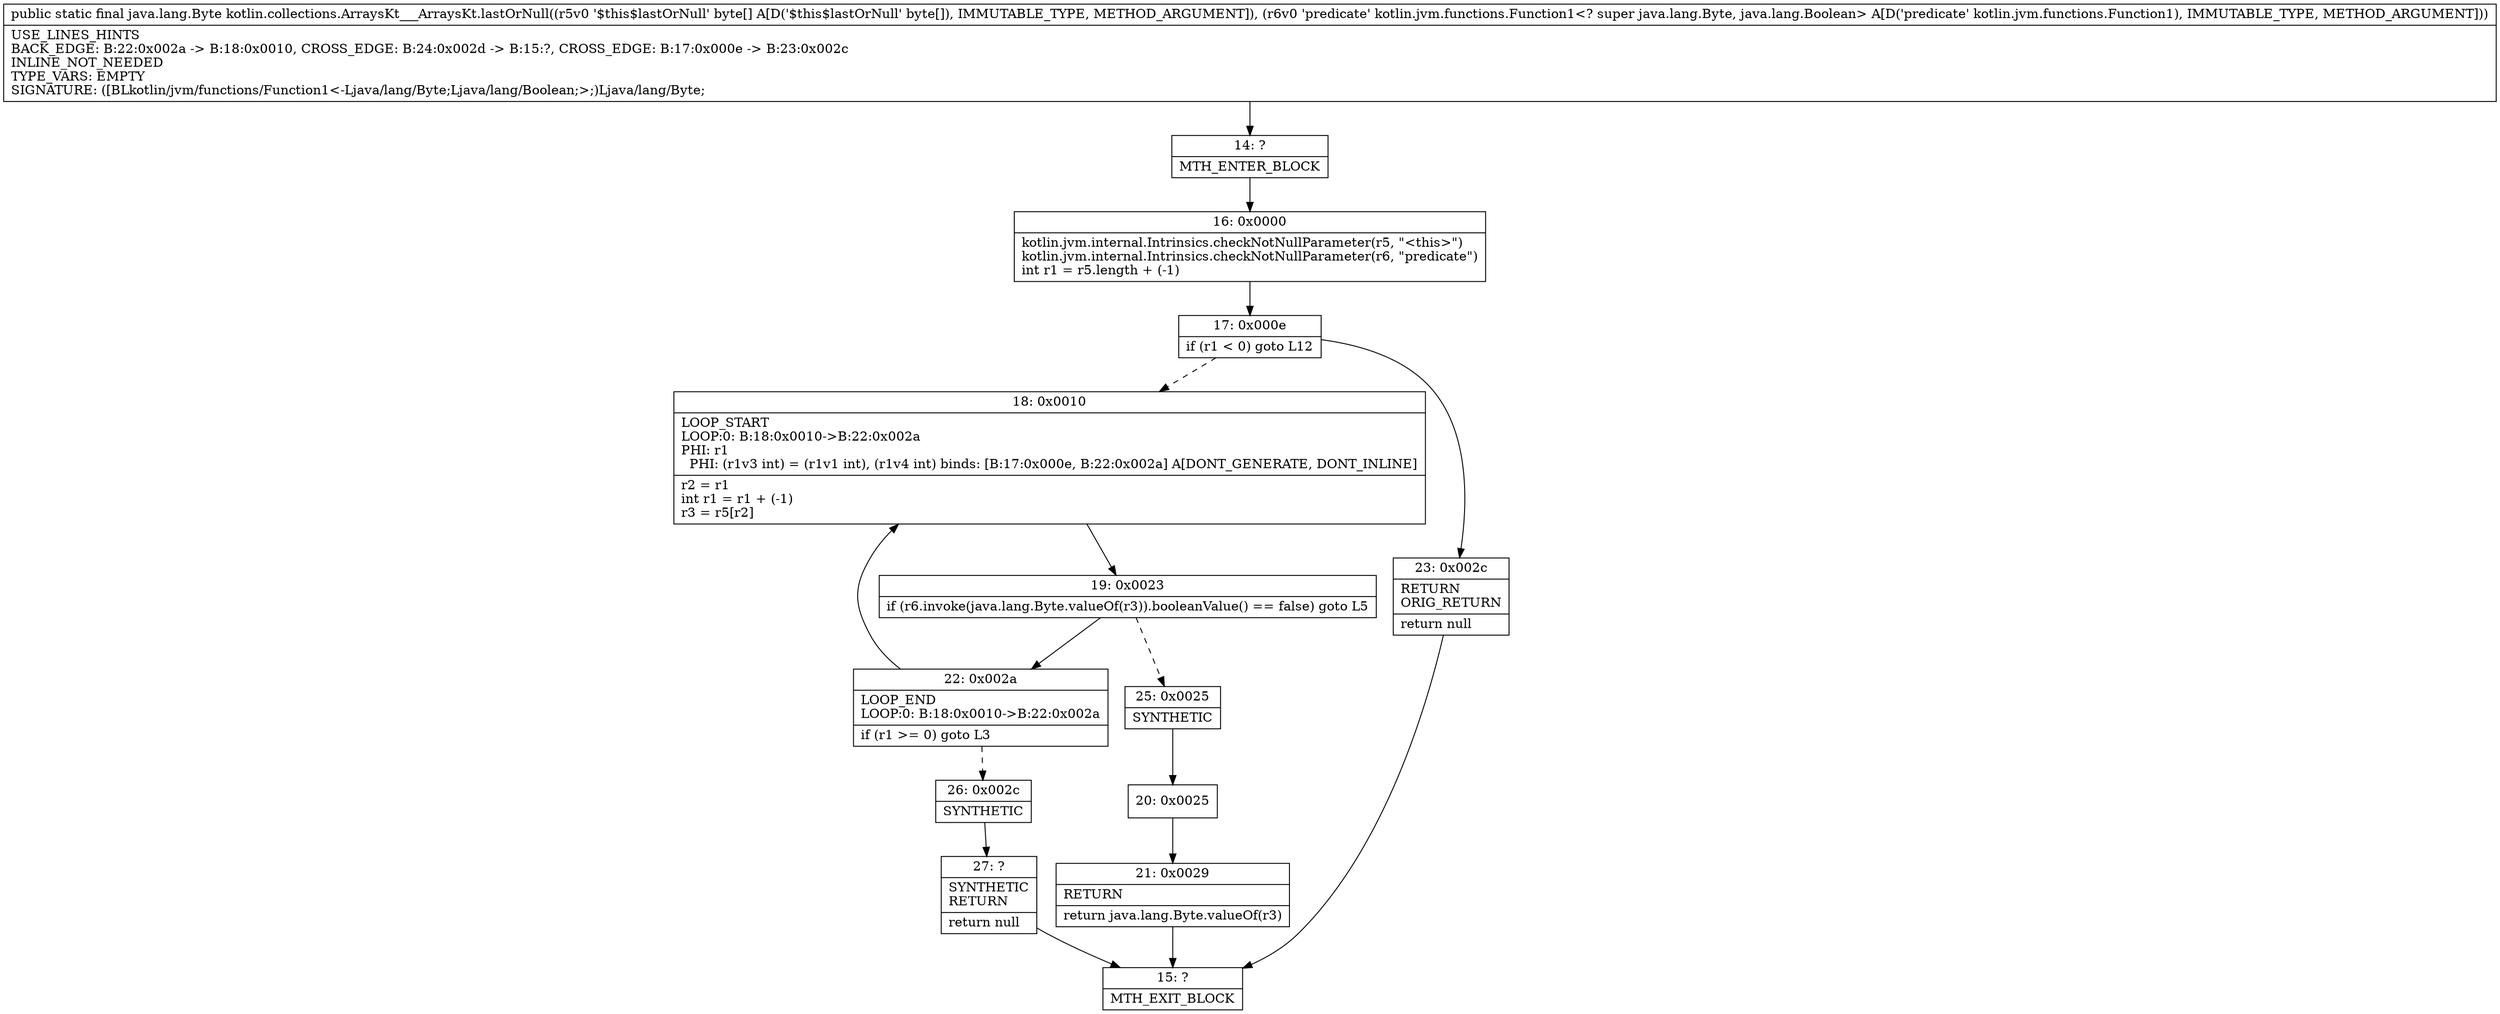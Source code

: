 digraph "CFG forkotlin.collections.ArraysKt___ArraysKt.lastOrNull([BLkotlin\/jvm\/functions\/Function1;)Ljava\/lang\/Byte;" {
Node_14 [shape=record,label="{14\:\ ?|MTH_ENTER_BLOCK\l}"];
Node_16 [shape=record,label="{16\:\ 0x0000|kotlin.jvm.internal.Intrinsics.checkNotNullParameter(r5, \"\<this\>\")\lkotlin.jvm.internal.Intrinsics.checkNotNullParameter(r6, \"predicate\")\lint r1 = r5.length + (\-1)\l}"];
Node_17 [shape=record,label="{17\:\ 0x000e|if (r1 \< 0) goto L12\l}"];
Node_18 [shape=record,label="{18\:\ 0x0010|LOOP_START\lLOOP:0: B:18:0x0010\-\>B:22:0x002a\lPHI: r1 \l  PHI: (r1v3 int) = (r1v1 int), (r1v4 int) binds: [B:17:0x000e, B:22:0x002a] A[DONT_GENERATE, DONT_INLINE]\l|r2 = r1\lint r1 = r1 + (\-1)\lr3 = r5[r2]\l}"];
Node_19 [shape=record,label="{19\:\ 0x0023|if (r6.invoke(java.lang.Byte.valueOf(r3)).booleanValue() == false) goto L5\l}"];
Node_22 [shape=record,label="{22\:\ 0x002a|LOOP_END\lLOOP:0: B:18:0x0010\-\>B:22:0x002a\l|if (r1 \>= 0) goto L3\l}"];
Node_26 [shape=record,label="{26\:\ 0x002c|SYNTHETIC\l}"];
Node_27 [shape=record,label="{27\:\ ?|SYNTHETIC\lRETURN\l|return null\l}"];
Node_15 [shape=record,label="{15\:\ ?|MTH_EXIT_BLOCK\l}"];
Node_25 [shape=record,label="{25\:\ 0x0025|SYNTHETIC\l}"];
Node_20 [shape=record,label="{20\:\ 0x0025}"];
Node_21 [shape=record,label="{21\:\ 0x0029|RETURN\l|return java.lang.Byte.valueOf(r3)\l}"];
Node_23 [shape=record,label="{23\:\ 0x002c|RETURN\lORIG_RETURN\l|return null\l}"];
MethodNode[shape=record,label="{public static final java.lang.Byte kotlin.collections.ArraysKt___ArraysKt.lastOrNull((r5v0 '$this$lastOrNull' byte[] A[D('$this$lastOrNull' byte[]), IMMUTABLE_TYPE, METHOD_ARGUMENT]), (r6v0 'predicate' kotlin.jvm.functions.Function1\<? super java.lang.Byte, java.lang.Boolean\> A[D('predicate' kotlin.jvm.functions.Function1), IMMUTABLE_TYPE, METHOD_ARGUMENT]))  | USE_LINES_HINTS\lBACK_EDGE: B:22:0x002a \-\> B:18:0x0010, CROSS_EDGE: B:24:0x002d \-\> B:15:?, CROSS_EDGE: B:17:0x000e \-\> B:23:0x002c\lINLINE_NOT_NEEDED\lTYPE_VARS: EMPTY\lSIGNATURE: ([BLkotlin\/jvm\/functions\/Function1\<\-Ljava\/lang\/Byte;Ljava\/lang\/Boolean;\>;)Ljava\/lang\/Byte;\l}"];
MethodNode -> Node_14;Node_14 -> Node_16;
Node_16 -> Node_17;
Node_17 -> Node_18[style=dashed];
Node_17 -> Node_23;
Node_18 -> Node_19;
Node_19 -> Node_22;
Node_19 -> Node_25[style=dashed];
Node_22 -> Node_18;
Node_22 -> Node_26[style=dashed];
Node_26 -> Node_27;
Node_27 -> Node_15;
Node_25 -> Node_20;
Node_20 -> Node_21;
Node_21 -> Node_15;
Node_23 -> Node_15;
}

